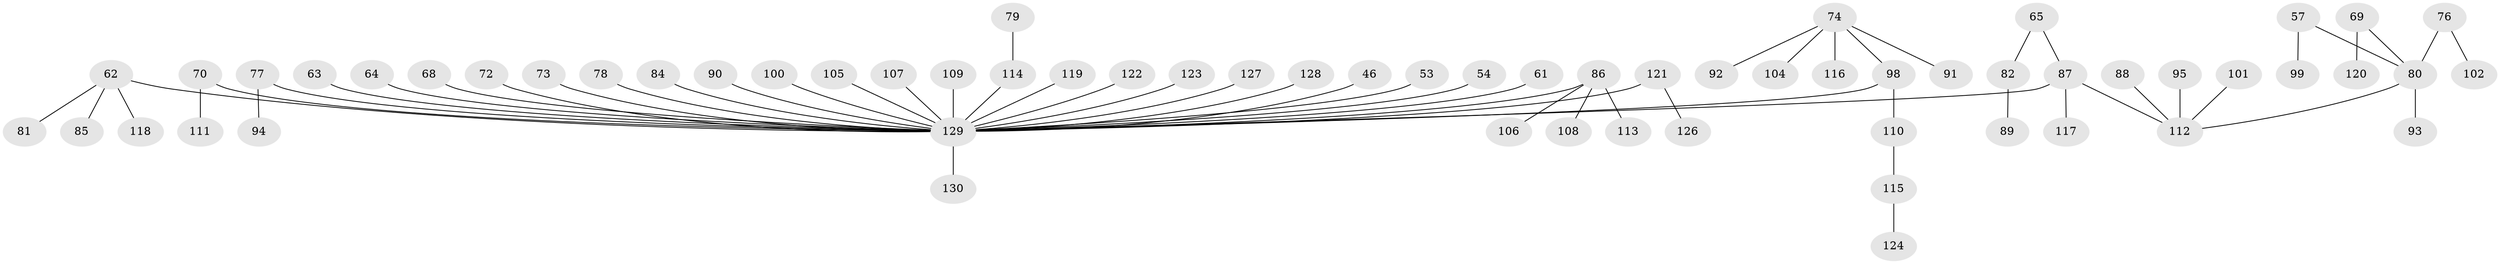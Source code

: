 // original degree distribution, {3: 0.13076923076923078, 5: 0.06923076923076923, 4: 0.06153846153846154, 7: 0.007692307692307693, 2: 0.2153846153846154, 1: 0.5153846153846153}
// Generated by graph-tools (version 1.1) at 2025/52/03/09/25 04:52:50]
// undirected, 65 vertices, 64 edges
graph export_dot {
graph [start="1"]
  node [color=gray90,style=filled];
  46;
  53;
  54;
  57 [super="+40"];
  61;
  62;
  63;
  64;
  65;
  68;
  69;
  70;
  72;
  73;
  74 [super="+48"];
  76;
  77;
  78;
  79;
  80 [super="+66"];
  81;
  82;
  84;
  85;
  86;
  87 [super="+18+30"];
  88;
  89;
  90;
  91;
  92;
  93;
  94;
  95;
  98 [super="+17+38+45"];
  99;
  100;
  101;
  102;
  104;
  105;
  106;
  107;
  108;
  109;
  110;
  111;
  112 [super="+24+49+59+83"];
  113;
  114 [super="+20+60+39"];
  115;
  116;
  117;
  118;
  119;
  120;
  121 [super="+44+50+71+75"];
  122;
  123;
  124;
  126;
  127;
  128;
  129 [super="+31+97+36+51+52+67+19+28+103+125+96+55+32"];
  130;
  46 -- 129;
  53 -- 129;
  54 -- 129;
  57 -- 99;
  57 -- 80;
  61 -- 129;
  62 -- 81;
  62 -- 85;
  62 -- 118;
  62 -- 129;
  63 -- 129;
  64 -- 129;
  65 -- 82;
  65 -- 87;
  68 -- 129;
  69 -- 120;
  69 -- 80;
  70 -- 111;
  70 -- 129;
  72 -- 129;
  73 -- 129;
  74 -- 92;
  74 -- 116;
  74 -- 104;
  74 -- 91;
  74 -- 98;
  76 -- 102;
  76 -- 80;
  77 -- 94;
  77 -- 129;
  78 -- 129;
  79 -- 114;
  80 -- 93;
  80 -- 112;
  82 -- 89;
  84 -- 129;
  86 -- 106;
  86 -- 108;
  86 -- 113;
  86 -- 129;
  87 -- 117;
  87 -- 112;
  87 -- 129;
  88 -- 112;
  90 -- 129;
  95 -- 112;
  98 -- 129;
  98 -- 110;
  100 -- 129;
  101 -- 112;
  105 -- 129;
  107 -- 129;
  109 -- 129;
  110 -- 115;
  114 -- 129;
  115 -- 124;
  119 -- 129;
  121 -- 126;
  121 -- 129;
  122 -- 129;
  123 -- 129;
  127 -- 129;
  128 -- 129;
  129 -- 130;
}
